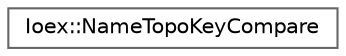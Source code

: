 digraph "Graphical Class Hierarchy"
{
 // INTERACTIVE_SVG=YES
 // LATEX_PDF_SIZE
  bgcolor="transparent";
  edge [fontname=Helvetica,fontsize=10,labelfontname=Helvetica,labelfontsize=10];
  node [fontname=Helvetica,fontsize=10,shape=box,height=0.2,width=0.4];
  rankdir="LR";
  Node0 [id="Node000000",label="Ioex::NameTopoKeyCompare",height=0.2,width=0.4,color="grey40", fillcolor="white", style="filled",URL="$structIoex_1_1NameTopoKeyCompare.html",tooltip=" "];
}
